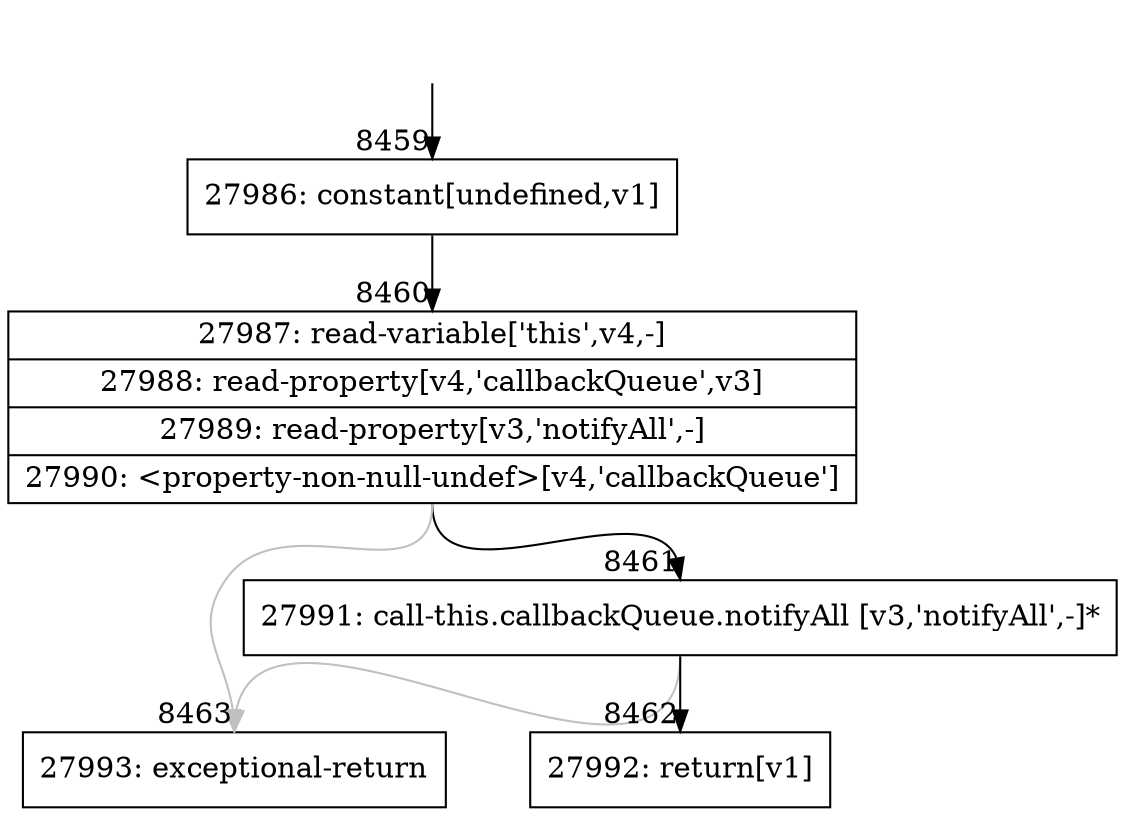 digraph {
rankdir="TD"
BB_entry623[shape=none,label=""];
BB_entry623 -> BB8459 [tailport=s, headport=n, headlabel="    8459"]
BB8459 [shape=record label="{27986: constant[undefined,v1]}" ] 
BB8459 -> BB8460 [tailport=s, headport=n, headlabel="      8460"]
BB8460 [shape=record label="{27987: read-variable['this',v4,-]|27988: read-property[v4,'callbackQueue',v3]|27989: read-property[v3,'notifyAll',-]|27990: \<property-non-null-undef\>[v4,'callbackQueue']}" ] 
BB8460 -> BB8461 [tailport=s, headport=n, headlabel="      8461"]
BB8460 -> BB8463 [tailport=s, headport=n, color=gray, headlabel="      8463"]
BB8461 [shape=record label="{27991: call-this.callbackQueue.notifyAll [v3,'notifyAll',-]*}" ] 
BB8461 -> BB8462 [tailport=s, headport=n, headlabel="      8462"]
BB8461 -> BB8463 [tailport=s, headport=n, color=gray]
BB8462 [shape=record label="{27992: return[v1]}" ] 
BB8463 [shape=record label="{27993: exceptional-return}" ] 
//#$~ 14831
}
